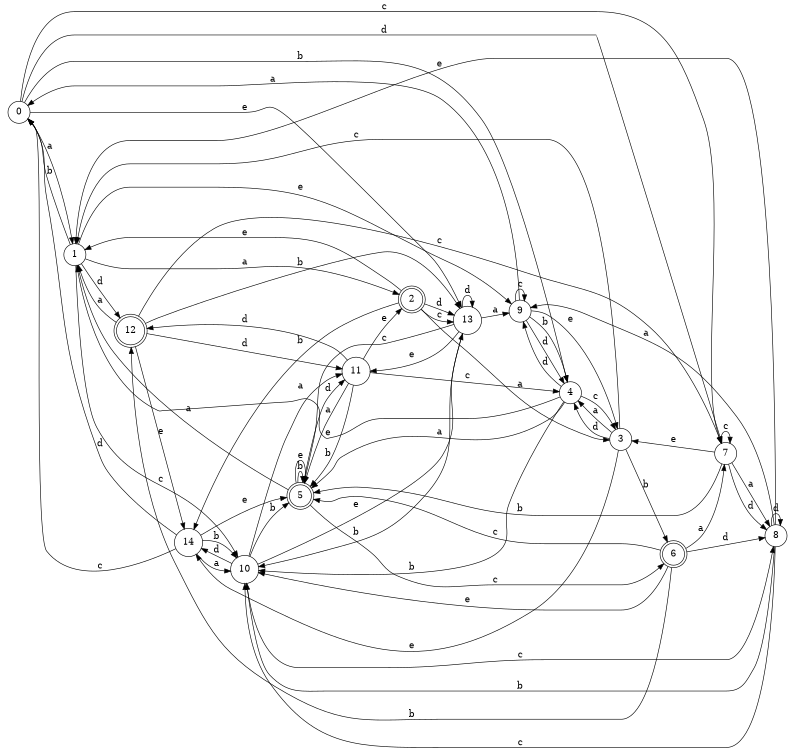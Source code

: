 digraph n12_2 {
__start0 [label="" shape="none"];

rankdir=LR;
size="8,5";

s0 [style="filled", color="black", fillcolor="white" shape="circle", label="0"];
s1 [style="filled", color="black", fillcolor="white" shape="circle", label="1"];
s2 [style="rounded,filled", color="black", fillcolor="white" shape="doublecircle", label="2"];
s3 [style="filled", color="black", fillcolor="white" shape="circle", label="3"];
s4 [style="filled", color="black", fillcolor="white" shape="circle", label="4"];
s5 [style="rounded,filled", color="black", fillcolor="white" shape="doublecircle", label="5"];
s6 [style="rounded,filled", color="black", fillcolor="white" shape="doublecircle", label="6"];
s7 [style="filled", color="black", fillcolor="white" shape="circle", label="7"];
s8 [style="filled", color="black", fillcolor="white" shape="circle", label="8"];
s9 [style="filled", color="black", fillcolor="white" shape="circle", label="9"];
s10 [style="filled", color="black", fillcolor="white" shape="circle", label="10"];
s11 [style="filled", color="black", fillcolor="white" shape="circle", label="11"];
s12 [style="rounded,filled", color="black", fillcolor="white" shape="doublecircle", label="12"];
s13 [style="filled", color="black", fillcolor="white" shape="circle", label="13"];
s14 [style="filled", color="black", fillcolor="white" shape="circle", label="14"];
s0 -> s1 [label="a"];
s0 -> s4 [label="b"];
s0 -> s7 [label="c"];
s0 -> s7 [label="d"];
s0 -> s13 [label="e"];
s1 -> s2 [label="a"];
s1 -> s0 [label="b"];
s1 -> s10 [label="c"];
s1 -> s12 [label="d"];
s1 -> s9 [label="e"];
s2 -> s3 [label="a"];
s2 -> s14 [label="b"];
s2 -> s13 [label="c"];
s2 -> s13 [label="d"];
s2 -> s1 [label="e"];
s3 -> s4 [label="a"];
s3 -> s6 [label="b"];
s3 -> s1 [label="c"];
s3 -> s4 [label="d"];
s3 -> s14 [label="e"];
s4 -> s5 [label="a"];
s4 -> s10 [label="b"];
s4 -> s3 [label="c"];
s4 -> s9 [label="d"];
s4 -> s1 [label="e"];
s5 -> s1 [label="a"];
s5 -> s5 [label="b"];
s5 -> s6 [label="c"];
s5 -> s11 [label="d"];
s5 -> s5 [label="e"];
s6 -> s7 [label="a"];
s6 -> s12 [label="b"];
s6 -> s5 [label="c"];
s6 -> s8 [label="d"];
s6 -> s10 [label="e"];
s7 -> s8 [label="a"];
s7 -> s5 [label="b"];
s7 -> s7 [label="c"];
s7 -> s8 [label="d"];
s7 -> s3 [label="e"];
s8 -> s9 [label="a"];
s8 -> s10 [label="b"];
s8 -> s10 [label="c"];
s8 -> s8 [label="d"];
s8 -> s1 [label="e"];
s9 -> s0 [label="a"];
s9 -> s4 [label="b"];
s9 -> s9 [label="c"];
s9 -> s4 [label="d"];
s9 -> s3 [label="e"];
s10 -> s11 [label="a"];
s10 -> s5 [label="b"];
s10 -> s8 [label="c"];
s10 -> s14 [label="d"];
s10 -> s13 [label="e"];
s11 -> s5 [label="a"];
s11 -> s5 [label="b"];
s11 -> s4 [label="c"];
s11 -> s12 [label="d"];
s11 -> s2 [label="e"];
s12 -> s1 [label="a"];
s12 -> s13 [label="b"];
s12 -> s7 [label="c"];
s12 -> s11 [label="d"];
s12 -> s14 [label="e"];
s13 -> s9 [label="a"];
s13 -> s10 [label="b"];
s13 -> s5 [label="c"];
s13 -> s13 [label="d"];
s13 -> s11 [label="e"];
s14 -> s10 [label="a"];
s14 -> s10 [label="b"];
s14 -> s0 [label="c"];
s14 -> s0 [label="d"];
s14 -> s5 [label="e"];

}
